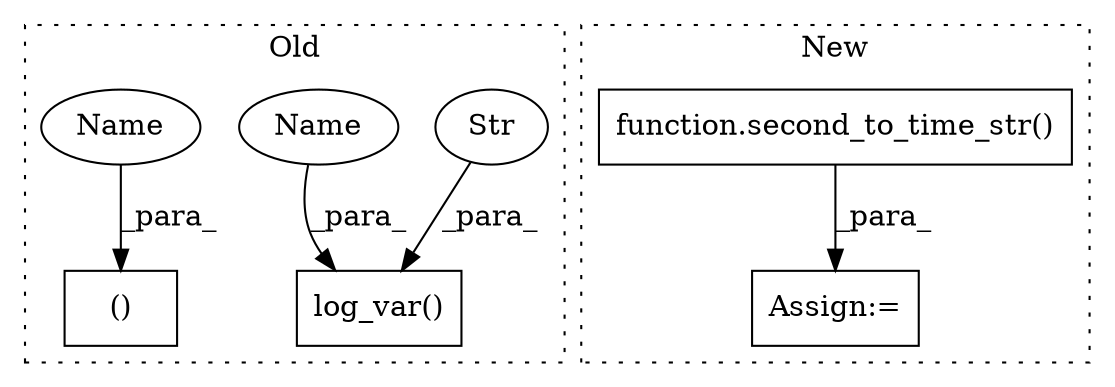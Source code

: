 digraph G {
subgraph cluster0 {
1 [label="log_var()" a="75" s="3711,3766" l="20,1" shape="box"];
3 [label="Str" a="66" s="3731" l="13" shape="ellipse"];
5 [label="()" a="54" s="3663" l="17" shape="box"];
6 [label="Name" a="87" s="3746" l="15" shape="ellipse"];
7 [label="Name" a="87" s="3648" l="15" shape="ellipse"];
label = "Old";
style="dotted";
}
subgraph cluster1 {
2 [label="function.second_to_time_str()" a="75" s="4000,4036" l="19,1" shape="box"];
4 [label="Assign:=" a="68" s="3997" l="3" shape="box"];
label = "New";
style="dotted";
}
2 -> 4 [label="_para_"];
3 -> 1 [label="_para_"];
6 -> 1 [label="_para_"];
7 -> 5 [label="_para_"];
}